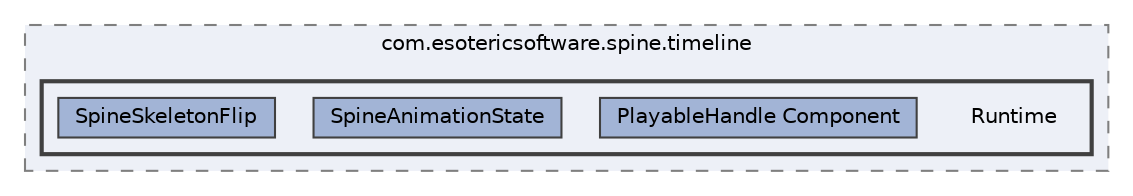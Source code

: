 digraph "external/spine-runtimes/spine-unity/Modules/com.esotericsoftware.spine.timeline/Runtime"
{
 // LATEX_PDF_SIZE
  bgcolor="transparent";
  edge [fontname=Helvetica,fontsize=10,labelfontname=Helvetica,labelfontsize=10];
  node [fontname=Helvetica,fontsize=10,shape=box,height=0.2,width=0.4];
  compound=true
  subgraph clusterdir_7e3159bd71563cfcac4677310fb89fb1 {
    graph [ bgcolor="#edf0f7", pencolor="grey50", label="com.esotericsoftware.spine.timeline", fontname=Helvetica,fontsize=10 style="filled,dashed", URL="dir_7e3159bd71563cfcac4677310fb89fb1.html",tooltip=""]
  subgraph clusterdir_544f9278c7b02e90995531826ec0000c {
    graph [ bgcolor="#edf0f7", pencolor="grey25", label="", fontname=Helvetica,fontsize=10 style="filled,bold", URL="dir_544f9278c7b02e90995531826ec0000c.html",tooltip=""]
    dir_544f9278c7b02e90995531826ec0000c [shape=plaintext, label="Runtime"];
  dir_bb93458868200db057733e0e90e02c4f [label="PlayableHandle Component", fillcolor="#a2b4d6", color="grey25", style="filled", URL="dir_bb93458868200db057733e0e90e02c4f.html",tooltip=""];
  dir_cf9057b1b48b987af0dfa1667821a252 [label="SpineAnimationState", fillcolor="#a2b4d6", color="grey25", style="filled", URL="dir_cf9057b1b48b987af0dfa1667821a252.html",tooltip=""];
  dir_aefae009de79837ea1b1c707138878db [label="SpineSkeletonFlip", fillcolor="#a2b4d6", color="grey25", style="filled", URL="dir_aefae009de79837ea1b1c707138878db.html",tooltip=""];
  }
  }
}
